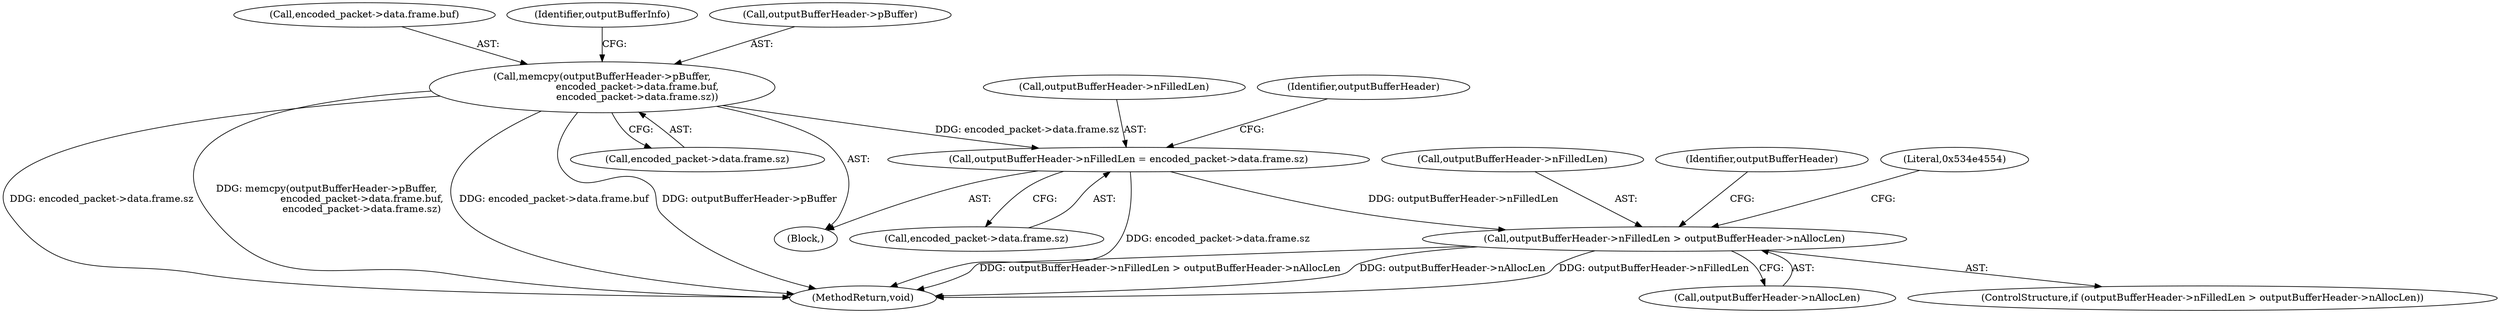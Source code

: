 digraph "0_Android_5443b57cc54f2e46b35246637be26a69e9f493e1_3@pointer" {
"1000480" [label="(Call,outputBufferHeader->nFilledLen = encoded_packet->data.frame.sz)"];
"1000509" [label="(Call,memcpy(outputBufferHeader->pBuffer,\n                       encoded_packet->data.frame.buf,\n                       encoded_packet->data.frame.sz))"];
"1000492" [label="(Call,outputBufferHeader->nFilledLen > outputBufferHeader->nAllocLen)"];
"1000443" [label="(Block,)"];
"1000509" [label="(Call,memcpy(outputBufferHeader->pBuffer,\n                       encoded_packet->data.frame.buf,\n                       encoded_packet->data.frame.sz))"];
"1000481" [label="(Call,outputBufferHeader->nFilledLen)"];
"1000545" [label="(MethodReturn,void)"];
"1000513" [label="(Call,encoded_packet->data.frame.buf)"];
"1000492" [label="(Call,outputBufferHeader->nFilledLen > outputBufferHeader->nAllocLen)"];
"1000493" [label="(Call,outputBufferHeader->nFilledLen)"];
"1000496" [label="(Call,outputBufferHeader->nAllocLen)"];
"1000520" [label="(Call,encoded_packet->data.frame.sz)"];
"1000529" [label="(Identifier,outputBufferInfo)"];
"1000484" [label="(Call,encoded_packet->data.frame.sz)"];
"1000510" [label="(Call,outputBufferHeader->pBuffer)"];
"1000494" [label="(Identifier,outputBufferHeader)"];
"1000491" [label="(ControlStructure,if (outputBufferHeader->nFilledLen > outputBufferHeader->nAllocLen))"];
"1000480" [label="(Call,outputBufferHeader->nFilledLen = encoded_packet->data.frame.sz)"];
"1000511" [label="(Identifier,outputBufferHeader)"];
"1000501" [label="(Literal,0x534e4554)"];
"1000480" -> "1000443"  [label="AST: "];
"1000480" -> "1000484"  [label="CFG: "];
"1000481" -> "1000480"  [label="AST: "];
"1000484" -> "1000480"  [label="AST: "];
"1000494" -> "1000480"  [label="CFG: "];
"1000480" -> "1000545"  [label="DDG: encoded_packet->data.frame.sz"];
"1000509" -> "1000480"  [label="DDG: encoded_packet->data.frame.sz"];
"1000480" -> "1000492"  [label="DDG: outputBufferHeader->nFilledLen"];
"1000509" -> "1000443"  [label="AST: "];
"1000509" -> "1000520"  [label="CFG: "];
"1000510" -> "1000509"  [label="AST: "];
"1000513" -> "1000509"  [label="AST: "];
"1000520" -> "1000509"  [label="AST: "];
"1000529" -> "1000509"  [label="CFG: "];
"1000509" -> "1000545"  [label="DDG: encoded_packet->data.frame.sz"];
"1000509" -> "1000545"  [label="DDG: memcpy(outputBufferHeader->pBuffer,\n                       encoded_packet->data.frame.buf,\n                       encoded_packet->data.frame.sz)"];
"1000509" -> "1000545"  [label="DDG: encoded_packet->data.frame.buf"];
"1000509" -> "1000545"  [label="DDG: outputBufferHeader->pBuffer"];
"1000492" -> "1000491"  [label="AST: "];
"1000492" -> "1000496"  [label="CFG: "];
"1000493" -> "1000492"  [label="AST: "];
"1000496" -> "1000492"  [label="AST: "];
"1000501" -> "1000492"  [label="CFG: "];
"1000511" -> "1000492"  [label="CFG: "];
"1000492" -> "1000545"  [label="DDG: outputBufferHeader->nAllocLen"];
"1000492" -> "1000545"  [label="DDG: outputBufferHeader->nFilledLen"];
"1000492" -> "1000545"  [label="DDG: outputBufferHeader->nFilledLen > outputBufferHeader->nAllocLen"];
}
